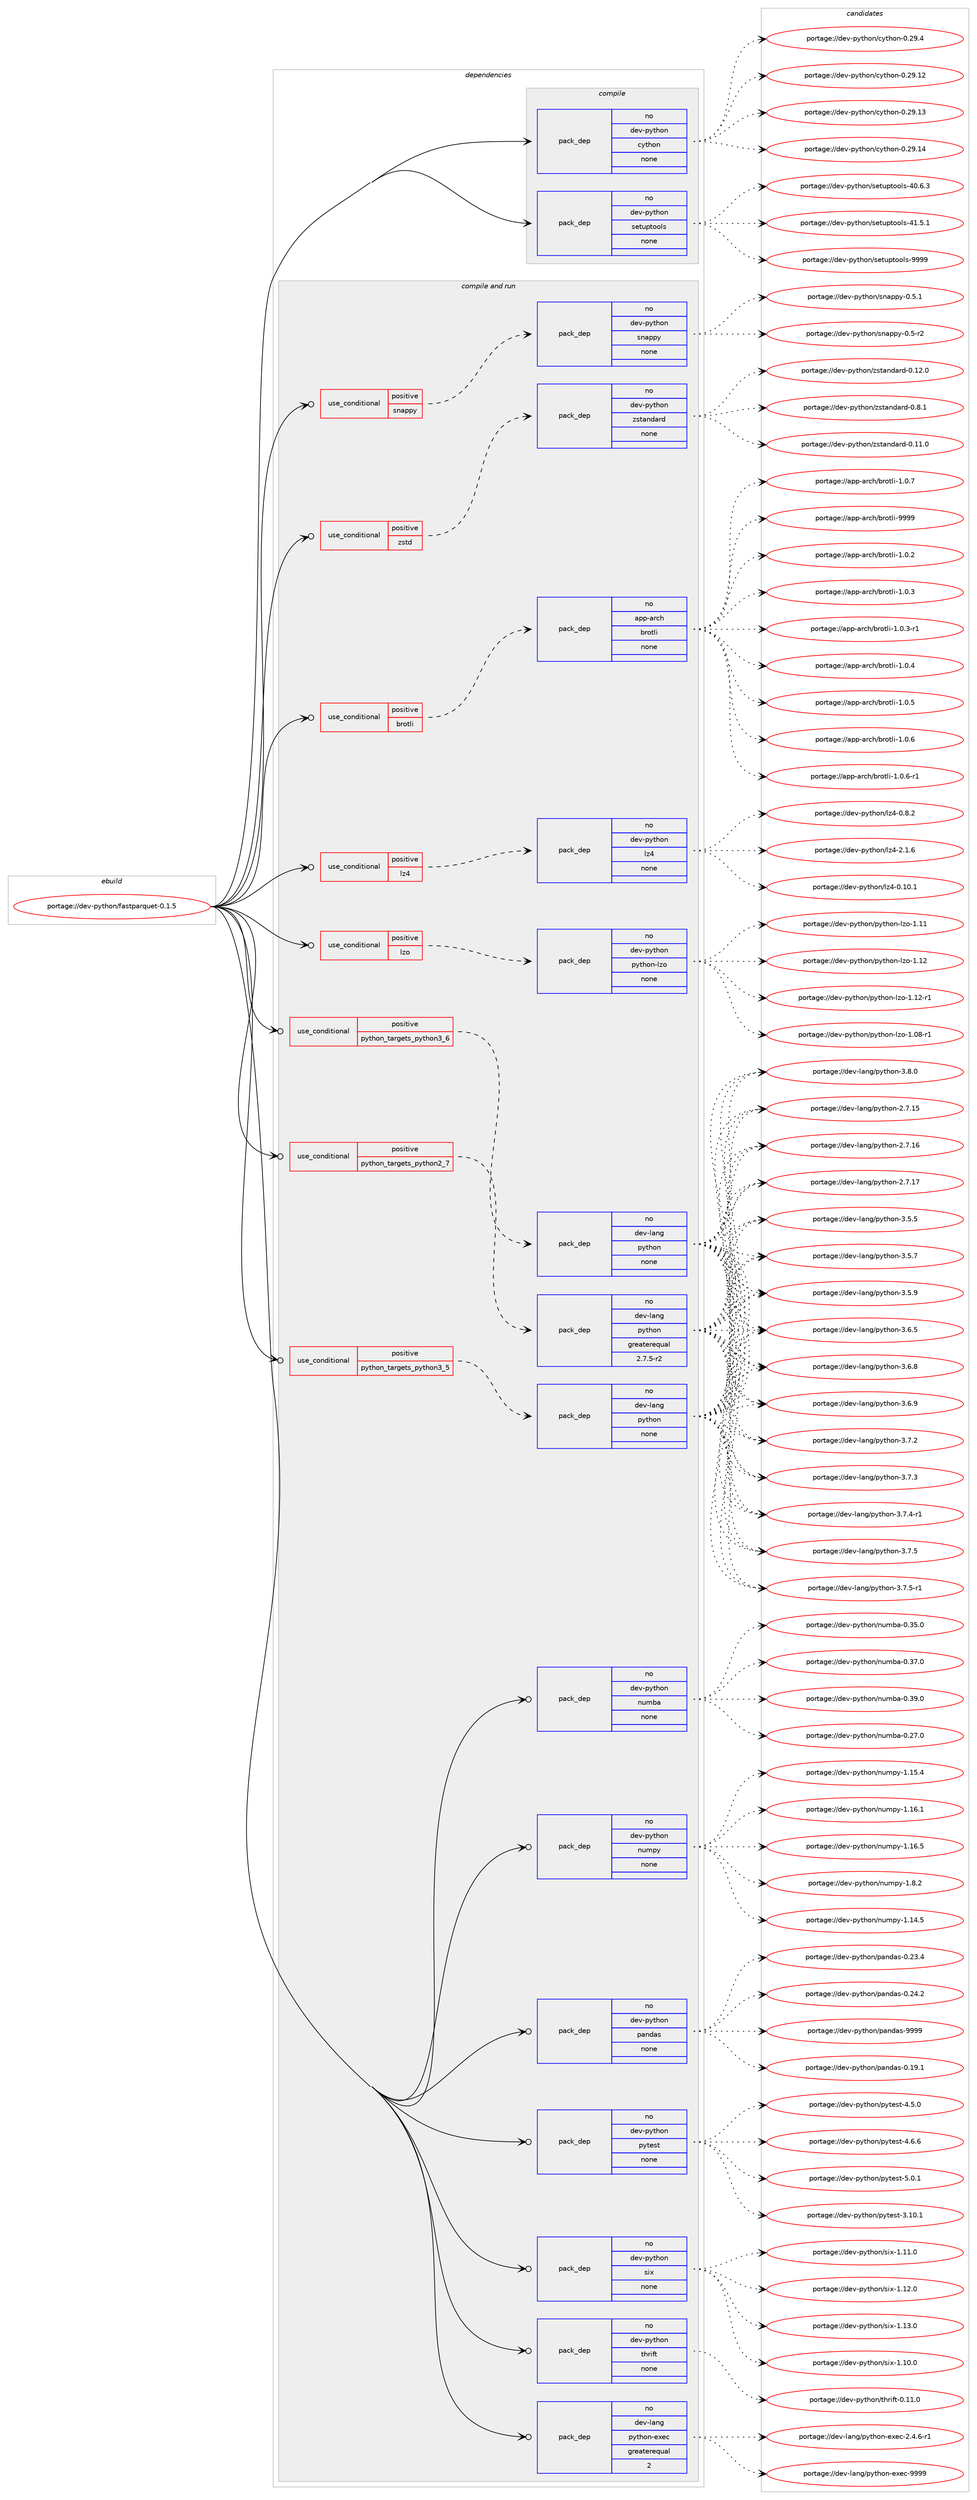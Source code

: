 digraph prolog {

# *************
# Graph options
# *************

newrank=true;
concentrate=true;
compound=true;
graph [rankdir=LR,fontname=Helvetica,fontsize=10,ranksep=1.5];#, ranksep=2.5, nodesep=0.2];
edge  [arrowhead=vee];
node  [fontname=Helvetica,fontsize=10];

# **********
# The ebuild
# **********

subgraph cluster_leftcol {
color=gray;
rank=same;
label=<<i>ebuild</i>>;
id [label="portage://dev-python/fastparquet-0.1.5", color=red, width=4, href="../dev-python/fastparquet-0.1.5.svg"];
}

# ****************
# The dependencies
# ****************

subgraph cluster_midcol {
color=gray;
label=<<i>dependencies</i>>;
subgraph cluster_compile {
fillcolor="#eeeeee";
style=filled;
label=<<i>compile</i>>;
subgraph pack106998 {
dependency138714 [label=<<TABLE BORDER="0" CELLBORDER="1" CELLSPACING="0" CELLPADDING="4" WIDTH="220"><TR><TD ROWSPAN="6" CELLPADDING="30">pack_dep</TD></TR><TR><TD WIDTH="110">no</TD></TR><TR><TD>dev-python</TD></TR><TR><TD>cython</TD></TR><TR><TD>none</TD></TR><TR><TD></TD></TR></TABLE>>, shape=none, color=blue];
}
id:e -> dependency138714:w [weight=20,style="solid",arrowhead="vee"];
subgraph pack106999 {
dependency138715 [label=<<TABLE BORDER="0" CELLBORDER="1" CELLSPACING="0" CELLPADDING="4" WIDTH="220"><TR><TD ROWSPAN="6" CELLPADDING="30">pack_dep</TD></TR><TR><TD WIDTH="110">no</TD></TR><TR><TD>dev-python</TD></TR><TR><TD>setuptools</TD></TR><TR><TD>none</TD></TR><TR><TD></TD></TR></TABLE>>, shape=none, color=blue];
}
id:e -> dependency138715:w [weight=20,style="solid",arrowhead="vee"];
}
subgraph cluster_compileandrun {
fillcolor="#eeeeee";
style=filled;
label=<<i>compile and run</i>>;
subgraph cond28400 {
dependency138716 [label=<<TABLE BORDER="0" CELLBORDER="1" CELLSPACING="0" CELLPADDING="4"><TR><TD ROWSPAN="3" CELLPADDING="10">use_conditional</TD></TR><TR><TD>positive</TD></TR><TR><TD>brotli</TD></TR></TABLE>>, shape=none, color=red];
subgraph pack107000 {
dependency138717 [label=<<TABLE BORDER="0" CELLBORDER="1" CELLSPACING="0" CELLPADDING="4" WIDTH="220"><TR><TD ROWSPAN="6" CELLPADDING="30">pack_dep</TD></TR><TR><TD WIDTH="110">no</TD></TR><TR><TD>app-arch</TD></TR><TR><TD>brotli</TD></TR><TR><TD>none</TD></TR><TR><TD></TD></TR></TABLE>>, shape=none, color=blue];
}
dependency138716:e -> dependency138717:w [weight=20,style="dashed",arrowhead="vee"];
}
id:e -> dependency138716:w [weight=20,style="solid",arrowhead="odotvee"];
subgraph cond28401 {
dependency138718 [label=<<TABLE BORDER="0" CELLBORDER="1" CELLSPACING="0" CELLPADDING="4"><TR><TD ROWSPAN="3" CELLPADDING="10">use_conditional</TD></TR><TR><TD>positive</TD></TR><TR><TD>lz4</TD></TR></TABLE>>, shape=none, color=red];
subgraph pack107001 {
dependency138719 [label=<<TABLE BORDER="0" CELLBORDER="1" CELLSPACING="0" CELLPADDING="4" WIDTH="220"><TR><TD ROWSPAN="6" CELLPADDING="30">pack_dep</TD></TR><TR><TD WIDTH="110">no</TD></TR><TR><TD>dev-python</TD></TR><TR><TD>lz4</TD></TR><TR><TD>none</TD></TR><TR><TD></TD></TR></TABLE>>, shape=none, color=blue];
}
dependency138718:e -> dependency138719:w [weight=20,style="dashed",arrowhead="vee"];
}
id:e -> dependency138718:w [weight=20,style="solid",arrowhead="odotvee"];
subgraph cond28402 {
dependency138720 [label=<<TABLE BORDER="0" CELLBORDER="1" CELLSPACING="0" CELLPADDING="4"><TR><TD ROWSPAN="3" CELLPADDING="10">use_conditional</TD></TR><TR><TD>positive</TD></TR><TR><TD>lzo</TD></TR></TABLE>>, shape=none, color=red];
subgraph pack107002 {
dependency138721 [label=<<TABLE BORDER="0" CELLBORDER="1" CELLSPACING="0" CELLPADDING="4" WIDTH="220"><TR><TD ROWSPAN="6" CELLPADDING="30">pack_dep</TD></TR><TR><TD WIDTH="110">no</TD></TR><TR><TD>dev-python</TD></TR><TR><TD>python-lzo</TD></TR><TR><TD>none</TD></TR><TR><TD></TD></TR></TABLE>>, shape=none, color=blue];
}
dependency138720:e -> dependency138721:w [weight=20,style="dashed",arrowhead="vee"];
}
id:e -> dependency138720:w [weight=20,style="solid",arrowhead="odotvee"];
subgraph cond28403 {
dependency138722 [label=<<TABLE BORDER="0" CELLBORDER="1" CELLSPACING="0" CELLPADDING="4"><TR><TD ROWSPAN="3" CELLPADDING="10">use_conditional</TD></TR><TR><TD>positive</TD></TR><TR><TD>python_targets_python2_7</TD></TR></TABLE>>, shape=none, color=red];
subgraph pack107003 {
dependency138723 [label=<<TABLE BORDER="0" CELLBORDER="1" CELLSPACING="0" CELLPADDING="4" WIDTH="220"><TR><TD ROWSPAN="6" CELLPADDING="30">pack_dep</TD></TR><TR><TD WIDTH="110">no</TD></TR><TR><TD>dev-lang</TD></TR><TR><TD>python</TD></TR><TR><TD>greaterequal</TD></TR><TR><TD>2.7.5-r2</TD></TR></TABLE>>, shape=none, color=blue];
}
dependency138722:e -> dependency138723:w [weight=20,style="dashed",arrowhead="vee"];
}
id:e -> dependency138722:w [weight=20,style="solid",arrowhead="odotvee"];
subgraph cond28404 {
dependency138724 [label=<<TABLE BORDER="0" CELLBORDER="1" CELLSPACING="0" CELLPADDING="4"><TR><TD ROWSPAN="3" CELLPADDING="10">use_conditional</TD></TR><TR><TD>positive</TD></TR><TR><TD>python_targets_python3_5</TD></TR></TABLE>>, shape=none, color=red];
subgraph pack107004 {
dependency138725 [label=<<TABLE BORDER="0" CELLBORDER="1" CELLSPACING="0" CELLPADDING="4" WIDTH="220"><TR><TD ROWSPAN="6" CELLPADDING="30">pack_dep</TD></TR><TR><TD WIDTH="110">no</TD></TR><TR><TD>dev-lang</TD></TR><TR><TD>python</TD></TR><TR><TD>none</TD></TR><TR><TD></TD></TR></TABLE>>, shape=none, color=blue];
}
dependency138724:e -> dependency138725:w [weight=20,style="dashed",arrowhead="vee"];
}
id:e -> dependency138724:w [weight=20,style="solid",arrowhead="odotvee"];
subgraph cond28405 {
dependency138726 [label=<<TABLE BORDER="0" CELLBORDER="1" CELLSPACING="0" CELLPADDING="4"><TR><TD ROWSPAN="3" CELLPADDING="10">use_conditional</TD></TR><TR><TD>positive</TD></TR><TR><TD>python_targets_python3_6</TD></TR></TABLE>>, shape=none, color=red];
subgraph pack107005 {
dependency138727 [label=<<TABLE BORDER="0" CELLBORDER="1" CELLSPACING="0" CELLPADDING="4" WIDTH="220"><TR><TD ROWSPAN="6" CELLPADDING="30">pack_dep</TD></TR><TR><TD WIDTH="110">no</TD></TR><TR><TD>dev-lang</TD></TR><TR><TD>python</TD></TR><TR><TD>none</TD></TR><TR><TD></TD></TR></TABLE>>, shape=none, color=blue];
}
dependency138726:e -> dependency138727:w [weight=20,style="dashed",arrowhead="vee"];
}
id:e -> dependency138726:w [weight=20,style="solid",arrowhead="odotvee"];
subgraph cond28406 {
dependency138728 [label=<<TABLE BORDER="0" CELLBORDER="1" CELLSPACING="0" CELLPADDING="4"><TR><TD ROWSPAN="3" CELLPADDING="10">use_conditional</TD></TR><TR><TD>positive</TD></TR><TR><TD>snappy</TD></TR></TABLE>>, shape=none, color=red];
subgraph pack107006 {
dependency138729 [label=<<TABLE BORDER="0" CELLBORDER="1" CELLSPACING="0" CELLPADDING="4" WIDTH="220"><TR><TD ROWSPAN="6" CELLPADDING="30">pack_dep</TD></TR><TR><TD WIDTH="110">no</TD></TR><TR><TD>dev-python</TD></TR><TR><TD>snappy</TD></TR><TR><TD>none</TD></TR><TR><TD></TD></TR></TABLE>>, shape=none, color=blue];
}
dependency138728:e -> dependency138729:w [weight=20,style="dashed",arrowhead="vee"];
}
id:e -> dependency138728:w [weight=20,style="solid",arrowhead="odotvee"];
subgraph cond28407 {
dependency138730 [label=<<TABLE BORDER="0" CELLBORDER="1" CELLSPACING="0" CELLPADDING="4"><TR><TD ROWSPAN="3" CELLPADDING="10">use_conditional</TD></TR><TR><TD>positive</TD></TR><TR><TD>zstd</TD></TR></TABLE>>, shape=none, color=red];
subgraph pack107007 {
dependency138731 [label=<<TABLE BORDER="0" CELLBORDER="1" CELLSPACING="0" CELLPADDING="4" WIDTH="220"><TR><TD ROWSPAN="6" CELLPADDING="30">pack_dep</TD></TR><TR><TD WIDTH="110">no</TD></TR><TR><TD>dev-python</TD></TR><TR><TD>zstandard</TD></TR><TR><TD>none</TD></TR><TR><TD></TD></TR></TABLE>>, shape=none, color=blue];
}
dependency138730:e -> dependency138731:w [weight=20,style="dashed",arrowhead="vee"];
}
id:e -> dependency138730:w [weight=20,style="solid",arrowhead="odotvee"];
subgraph pack107008 {
dependency138732 [label=<<TABLE BORDER="0" CELLBORDER="1" CELLSPACING="0" CELLPADDING="4" WIDTH="220"><TR><TD ROWSPAN="6" CELLPADDING="30">pack_dep</TD></TR><TR><TD WIDTH="110">no</TD></TR><TR><TD>dev-lang</TD></TR><TR><TD>python-exec</TD></TR><TR><TD>greaterequal</TD></TR><TR><TD>2</TD></TR></TABLE>>, shape=none, color=blue];
}
id:e -> dependency138732:w [weight=20,style="solid",arrowhead="odotvee"];
subgraph pack107009 {
dependency138733 [label=<<TABLE BORDER="0" CELLBORDER="1" CELLSPACING="0" CELLPADDING="4" WIDTH="220"><TR><TD ROWSPAN="6" CELLPADDING="30">pack_dep</TD></TR><TR><TD WIDTH="110">no</TD></TR><TR><TD>dev-python</TD></TR><TR><TD>numba</TD></TR><TR><TD>none</TD></TR><TR><TD></TD></TR></TABLE>>, shape=none, color=blue];
}
id:e -> dependency138733:w [weight=20,style="solid",arrowhead="odotvee"];
subgraph pack107010 {
dependency138734 [label=<<TABLE BORDER="0" CELLBORDER="1" CELLSPACING="0" CELLPADDING="4" WIDTH="220"><TR><TD ROWSPAN="6" CELLPADDING="30">pack_dep</TD></TR><TR><TD WIDTH="110">no</TD></TR><TR><TD>dev-python</TD></TR><TR><TD>numpy</TD></TR><TR><TD>none</TD></TR><TR><TD></TD></TR></TABLE>>, shape=none, color=blue];
}
id:e -> dependency138734:w [weight=20,style="solid",arrowhead="odotvee"];
subgraph pack107011 {
dependency138735 [label=<<TABLE BORDER="0" CELLBORDER="1" CELLSPACING="0" CELLPADDING="4" WIDTH="220"><TR><TD ROWSPAN="6" CELLPADDING="30">pack_dep</TD></TR><TR><TD WIDTH="110">no</TD></TR><TR><TD>dev-python</TD></TR><TR><TD>pandas</TD></TR><TR><TD>none</TD></TR><TR><TD></TD></TR></TABLE>>, shape=none, color=blue];
}
id:e -> dependency138735:w [weight=20,style="solid",arrowhead="odotvee"];
subgraph pack107012 {
dependency138736 [label=<<TABLE BORDER="0" CELLBORDER="1" CELLSPACING="0" CELLPADDING="4" WIDTH="220"><TR><TD ROWSPAN="6" CELLPADDING="30">pack_dep</TD></TR><TR><TD WIDTH="110">no</TD></TR><TR><TD>dev-python</TD></TR><TR><TD>pytest</TD></TR><TR><TD>none</TD></TR><TR><TD></TD></TR></TABLE>>, shape=none, color=blue];
}
id:e -> dependency138736:w [weight=20,style="solid",arrowhead="odotvee"];
subgraph pack107013 {
dependency138737 [label=<<TABLE BORDER="0" CELLBORDER="1" CELLSPACING="0" CELLPADDING="4" WIDTH="220"><TR><TD ROWSPAN="6" CELLPADDING="30">pack_dep</TD></TR><TR><TD WIDTH="110">no</TD></TR><TR><TD>dev-python</TD></TR><TR><TD>six</TD></TR><TR><TD>none</TD></TR><TR><TD></TD></TR></TABLE>>, shape=none, color=blue];
}
id:e -> dependency138737:w [weight=20,style="solid",arrowhead="odotvee"];
subgraph pack107014 {
dependency138738 [label=<<TABLE BORDER="0" CELLBORDER="1" CELLSPACING="0" CELLPADDING="4" WIDTH="220"><TR><TD ROWSPAN="6" CELLPADDING="30">pack_dep</TD></TR><TR><TD WIDTH="110">no</TD></TR><TR><TD>dev-python</TD></TR><TR><TD>thrift</TD></TR><TR><TD>none</TD></TR><TR><TD></TD></TR></TABLE>>, shape=none, color=blue];
}
id:e -> dependency138738:w [weight=20,style="solid",arrowhead="odotvee"];
}
subgraph cluster_run {
fillcolor="#eeeeee";
style=filled;
label=<<i>run</i>>;
}
}

# **************
# The candidates
# **************

subgraph cluster_choices {
rank=same;
color=gray;
label=<<i>candidates</i>>;

subgraph choice106998 {
color=black;
nodesep=1;
choiceportage1001011184511212111610411111047991211161041111104548465057464950 [label="portage://dev-python/cython-0.29.12", color=red, width=4,href="../dev-python/cython-0.29.12.svg"];
choiceportage1001011184511212111610411111047991211161041111104548465057464951 [label="portage://dev-python/cython-0.29.13", color=red, width=4,href="../dev-python/cython-0.29.13.svg"];
choiceportage1001011184511212111610411111047991211161041111104548465057464952 [label="portage://dev-python/cython-0.29.14", color=red, width=4,href="../dev-python/cython-0.29.14.svg"];
choiceportage10010111845112121116104111110479912111610411111045484650574652 [label="portage://dev-python/cython-0.29.4", color=red, width=4,href="../dev-python/cython-0.29.4.svg"];
dependency138714:e -> choiceportage1001011184511212111610411111047991211161041111104548465057464950:w [style=dotted,weight="100"];
dependency138714:e -> choiceportage1001011184511212111610411111047991211161041111104548465057464951:w [style=dotted,weight="100"];
dependency138714:e -> choiceportage1001011184511212111610411111047991211161041111104548465057464952:w [style=dotted,weight="100"];
dependency138714:e -> choiceportage10010111845112121116104111110479912111610411111045484650574652:w [style=dotted,weight="100"];
}
subgraph choice106999 {
color=black;
nodesep=1;
choiceportage100101118451121211161041111104711510111611711211611111110811545524846544651 [label="portage://dev-python/setuptools-40.6.3", color=red, width=4,href="../dev-python/setuptools-40.6.3.svg"];
choiceportage100101118451121211161041111104711510111611711211611111110811545524946534649 [label="portage://dev-python/setuptools-41.5.1", color=red, width=4,href="../dev-python/setuptools-41.5.1.svg"];
choiceportage10010111845112121116104111110471151011161171121161111111081154557575757 [label="portage://dev-python/setuptools-9999", color=red, width=4,href="../dev-python/setuptools-9999.svg"];
dependency138715:e -> choiceportage100101118451121211161041111104711510111611711211611111110811545524846544651:w [style=dotted,weight="100"];
dependency138715:e -> choiceportage100101118451121211161041111104711510111611711211611111110811545524946534649:w [style=dotted,weight="100"];
dependency138715:e -> choiceportage10010111845112121116104111110471151011161171121161111111081154557575757:w [style=dotted,weight="100"];
}
subgraph choice107000 {
color=black;
nodesep=1;
choiceportage971121124597114991044798114111116108105454946484650 [label="portage://app-arch/brotli-1.0.2", color=red, width=4,href="../app-arch/brotli-1.0.2.svg"];
choiceportage971121124597114991044798114111116108105454946484651 [label="portage://app-arch/brotli-1.0.3", color=red, width=4,href="../app-arch/brotli-1.0.3.svg"];
choiceportage9711211245971149910447981141111161081054549464846514511449 [label="portage://app-arch/brotli-1.0.3-r1", color=red, width=4,href="../app-arch/brotli-1.0.3-r1.svg"];
choiceportage971121124597114991044798114111116108105454946484652 [label="portage://app-arch/brotli-1.0.4", color=red, width=4,href="../app-arch/brotli-1.0.4.svg"];
choiceportage971121124597114991044798114111116108105454946484653 [label="portage://app-arch/brotli-1.0.5", color=red, width=4,href="../app-arch/brotli-1.0.5.svg"];
choiceportage971121124597114991044798114111116108105454946484654 [label="portage://app-arch/brotli-1.0.6", color=red, width=4,href="../app-arch/brotli-1.0.6.svg"];
choiceportage9711211245971149910447981141111161081054549464846544511449 [label="portage://app-arch/brotli-1.0.6-r1", color=red, width=4,href="../app-arch/brotli-1.0.6-r1.svg"];
choiceportage971121124597114991044798114111116108105454946484655 [label="portage://app-arch/brotli-1.0.7", color=red, width=4,href="../app-arch/brotli-1.0.7.svg"];
choiceportage9711211245971149910447981141111161081054557575757 [label="portage://app-arch/brotli-9999", color=red, width=4,href="../app-arch/brotli-9999.svg"];
dependency138717:e -> choiceportage971121124597114991044798114111116108105454946484650:w [style=dotted,weight="100"];
dependency138717:e -> choiceportage971121124597114991044798114111116108105454946484651:w [style=dotted,weight="100"];
dependency138717:e -> choiceportage9711211245971149910447981141111161081054549464846514511449:w [style=dotted,weight="100"];
dependency138717:e -> choiceportage971121124597114991044798114111116108105454946484652:w [style=dotted,weight="100"];
dependency138717:e -> choiceportage971121124597114991044798114111116108105454946484653:w [style=dotted,weight="100"];
dependency138717:e -> choiceportage971121124597114991044798114111116108105454946484654:w [style=dotted,weight="100"];
dependency138717:e -> choiceportage9711211245971149910447981141111161081054549464846544511449:w [style=dotted,weight="100"];
dependency138717:e -> choiceportage971121124597114991044798114111116108105454946484655:w [style=dotted,weight="100"];
dependency138717:e -> choiceportage9711211245971149910447981141111161081054557575757:w [style=dotted,weight="100"];
}
subgraph choice107001 {
color=black;
nodesep=1;
choiceportage10010111845112121116104111110471081225245484649484649 [label="portage://dev-python/lz4-0.10.1", color=red, width=4,href="../dev-python/lz4-0.10.1.svg"];
choiceportage100101118451121211161041111104710812252454846564650 [label="portage://dev-python/lz4-0.8.2", color=red, width=4,href="../dev-python/lz4-0.8.2.svg"];
choiceportage100101118451121211161041111104710812252455046494654 [label="portage://dev-python/lz4-2.1.6", color=red, width=4,href="../dev-python/lz4-2.1.6.svg"];
dependency138719:e -> choiceportage10010111845112121116104111110471081225245484649484649:w [style=dotted,weight="100"];
dependency138719:e -> choiceportage100101118451121211161041111104710812252454846564650:w [style=dotted,weight="100"];
dependency138719:e -> choiceportage100101118451121211161041111104710812252455046494654:w [style=dotted,weight="100"];
}
subgraph choice107002 {
color=black;
nodesep=1;
choiceportage10010111845112121116104111110471121211161041111104510812211145494648564511449 [label="portage://dev-python/python-lzo-1.08-r1", color=red, width=4,href="../dev-python/python-lzo-1.08-r1.svg"];
choiceportage1001011184511212111610411111047112121116104111110451081221114549464949 [label="portage://dev-python/python-lzo-1.11", color=red, width=4,href="../dev-python/python-lzo-1.11.svg"];
choiceportage1001011184511212111610411111047112121116104111110451081221114549464950 [label="portage://dev-python/python-lzo-1.12", color=red, width=4,href="../dev-python/python-lzo-1.12.svg"];
choiceportage10010111845112121116104111110471121211161041111104510812211145494649504511449 [label="portage://dev-python/python-lzo-1.12-r1", color=red, width=4,href="../dev-python/python-lzo-1.12-r1.svg"];
dependency138721:e -> choiceportage10010111845112121116104111110471121211161041111104510812211145494648564511449:w [style=dotted,weight="100"];
dependency138721:e -> choiceportage1001011184511212111610411111047112121116104111110451081221114549464949:w [style=dotted,weight="100"];
dependency138721:e -> choiceportage1001011184511212111610411111047112121116104111110451081221114549464950:w [style=dotted,weight="100"];
dependency138721:e -> choiceportage10010111845112121116104111110471121211161041111104510812211145494649504511449:w [style=dotted,weight="100"];
}
subgraph choice107003 {
color=black;
nodesep=1;
choiceportage10010111845108971101034711212111610411111045504655464953 [label="portage://dev-lang/python-2.7.15", color=red, width=4,href="../dev-lang/python-2.7.15.svg"];
choiceportage10010111845108971101034711212111610411111045504655464954 [label="portage://dev-lang/python-2.7.16", color=red, width=4,href="../dev-lang/python-2.7.16.svg"];
choiceportage10010111845108971101034711212111610411111045504655464955 [label="portage://dev-lang/python-2.7.17", color=red, width=4,href="../dev-lang/python-2.7.17.svg"];
choiceportage100101118451089711010347112121116104111110455146534653 [label="portage://dev-lang/python-3.5.5", color=red, width=4,href="../dev-lang/python-3.5.5.svg"];
choiceportage100101118451089711010347112121116104111110455146534655 [label="portage://dev-lang/python-3.5.7", color=red, width=4,href="../dev-lang/python-3.5.7.svg"];
choiceportage100101118451089711010347112121116104111110455146534657 [label="portage://dev-lang/python-3.5.9", color=red, width=4,href="../dev-lang/python-3.5.9.svg"];
choiceportage100101118451089711010347112121116104111110455146544653 [label="portage://dev-lang/python-3.6.5", color=red, width=4,href="../dev-lang/python-3.6.5.svg"];
choiceportage100101118451089711010347112121116104111110455146544656 [label="portage://dev-lang/python-3.6.8", color=red, width=4,href="../dev-lang/python-3.6.8.svg"];
choiceportage100101118451089711010347112121116104111110455146544657 [label="portage://dev-lang/python-3.6.9", color=red, width=4,href="../dev-lang/python-3.6.9.svg"];
choiceportage100101118451089711010347112121116104111110455146554650 [label="portage://dev-lang/python-3.7.2", color=red, width=4,href="../dev-lang/python-3.7.2.svg"];
choiceportage100101118451089711010347112121116104111110455146554651 [label="portage://dev-lang/python-3.7.3", color=red, width=4,href="../dev-lang/python-3.7.3.svg"];
choiceportage1001011184510897110103471121211161041111104551465546524511449 [label="portage://dev-lang/python-3.7.4-r1", color=red, width=4,href="../dev-lang/python-3.7.4-r1.svg"];
choiceportage100101118451089711010347112121116104111110455146554653 [label="portage://dev-lang/python-3.7.5", color=red, width=4,href="../dev-lang/python-3.7.5.svg"];
choiceportage1001011184510897110103471121211161041111104551465546534511449 [label="portage://dev-lang/python-3.7.5-r1", color=red, width=4,href="../dev-lang/python-3.7.5-r1.svg"];
choiceportage100101118451089711010347112121116104111110455146564648 [label="portage://dev-lang/python-3.8.0", color=red, width=4,href="../dev-lang/python-3.8.0.svg"];
dependency138723:e -> choiceportage10010111845108971101034711212111610411111045504655464953:w [style=dotted,weight="100"];
dependency138723:e -> choiceportage10010111845108971101034711212111610411111045504655464954:w [style=dotted,weight="100"];
dependency138723:e -> choiceportage10010111845108971101034711212111610411111045504655464955:w [style=dotted,weight="100"];
dependency138723:e -> choiceportage100101118451089711010347112121116104111110455146534653:w [style=dotted,weight="100"];
dependency138723:e -> choiceportage100101118451089711010347112121116104111110455146534655:w [style=dotted,weight="100"];
dependency138723:e -> choiceportage100101118451089711010347112121116104111110455146534657:w [style=dotted,weight="100"];
dependency138723:e -> choiceportage100101118451089711010347112121116104111110455146544653:w [style=dotted,weight="100"];
dependency138723:e -> choiceportage100101118451089711010347112121116104111110455146544656:w [style=dotted,weight="100"];
dependency138723:e -> choiceportage100101118451089711010347112121116104111110455146544657:w [style=dotted,weight="100"];
dependency138723:e -> choiceportage100101118451089711010347112121116104111110455146554650:w [style=dotted,weight="100"];
dependency138723:e -> choiceportage100101118451089711010347112121116104111110455146554651:w [style=dotted,weight="100"];
dependency138723:e -> choiceportage1001011184510897110103471121211161041111104551465546524511449:w [style=dotted,weight="100"];
dependency138723:e -> choiceportage100101118451089711010347112121116104111110455146554653:w [style=dotted,weight="100"];
dependency138723:e -> choiceportage1001011184510897110103471121211161041111104551465546534511449:w [style=dotted,weight="100"];
dependency138723:e -> choiceportage100101118451089711010347112121116104111110455146564648:w [style=dotted,weight="100"];
}
subgraph choice107004 {
color=black;
nodesep=1;
choiceportage10010111845108971101034711212111610411111045504655464953 [label="portage://dev-lang/python-2.7.15", color=red, width=4,href="../dev-lang/python-2.7.15.svg"];
choiceportage10010111845108971101034711212111610411111045504655464954 [label="portage://dev-lang/python-2.7.16", color=red, width=4,href="../dev-lang/python-2.7.16.svg"];
choiceportage10010111845108971101034711212111610411111045504655464955 [label="portage://dev-lang/python-2.7.17", color=red, width=4,href="../dev-lang/python-2.7.17.svg"];
choiceportage100101118451089711010347112121116104111110455146534653 [label="portage://dev-lang/python-3.5.5", color=red, width=4,href="../dev-lang/python-3.5.5.svg"];
choiceportage100101118451089711010347112121116104111110455146534655 [label="portage://dev-lang/python-3.5.7", color=red, width=4,href="../dev-lang/python-3.5.7.svg"];
choiceportage100101118451089711010347112121116104111110455146534657 [label="portage://dev-lang/python-3.5.9", color=red, width=4,href="../dev-lang/python-3.5.9.svg"];
choiceportage100101118451089711010347112121116104111110455146544653 [label="portage://dev-lang/python-3.6.5", color=red, width=4,href="../dev-lang/python-3.6.5.svg"];
choiceportage100101118451089711010347112121116104111110455146544656 [label="portage://dev-lang/python-3.6.8", color=red, width=4,href="../dev-lang/python-3.6.8.svg"];
choiceportage100101118451089711010347112121116104111110455146544657 [label="portage://dev-lang/python-3.6.9", color=red, width=4,href="../dev-lang/python-3.6.9.svg"];
choiceportage100101118451089711010347112121116104111110455146554650 [label="portage://dev-lang/python-3.7.2", color=red, width=4,href="../dev-lang/python-3.7.2.svg"];
choiceportage100101118451089711010347112121116104111110455146554651 [label="portage://dev-lang/python-3.7.3", color=red, width=4,href="../dev-lang/python-3.7.3.svg"];
choiceportage1001011184510897110103471121211161041111104551465546524511449 [label="portage://dev-lang/python-3.7.4-r1", color=red, width=4,href="../dev-lang/python-3.7.4-r1.svg"];
choiceportage100101118451089711010347112121116104111110455146554653 [label="portage://dev-lang/python-3.7.5", color=red, width=4,href="../dev-lang/python-3.7.5.svg"];
choiceportage1001011184510897110103471121211161041111104551465546534511449 [label="portage://dev-lang/python-3.7.5-r1", color=red, width=4,href="../dev-lang/python-3.7.5-r1.svg"];
choiceportage100101118451089711010347112121116104111110455146564648 [label="portage://dev-lang/python-3.8.0", color=red, width=4,href="../dev-lang/python-3.8.0.svg"];
dependency138725:e -> choiceportage10010111845108971101034711212111610411111045504655464953:w [style=dotted,weight="100"];
dependency138725:e -> choiceportage10010111845108971101034711212111610411111045504655464954:w [style=dotted,weight="100"];
dependency138725:e -> choiceportage10010111845108971101034711212111610411111045504655464955:w [style=dotted,weight="100"];
dependency138725:e -> choiceportage100101118451089711010347112121116104111110455146534653:w [style=dotted,weight="100"];
dependency138725:e -> choiceportage100101118451089711010347112121116104111110455146534655:w [style=dotted,weight="100"];
dependency138725:e -> choiceportage100101118451089711010347112121116104111110455146534657:w [style=dotted,weight="100"];
dependency138725:e -> choiceportage100101118451089711010347112121116104111110455146544653:w [style=dotted,weight="100"];
dependency138725:e -> choiceportage100101118451089711010347112121116104111110455146544656:w [style=dotted,weight="100"];
dependency138725:e -> choiceportage100101118451089711010347112121116104111110455146544657:w [style=dotted,weight="100"];
dependency138725:e -> choiceportage100101118451089711010347112121116104111110455146554650:w [style=dotted,weight="100"];
dependency138725:e -> choiceportage100101118451089711010347112121116104111110455146554651:w [style=dotted,weight="100"];
dependency138725:e -> choiceportage1001011184510897110103471121211161041111104551465546524511449:w [style=dotted,weight="100"];
dependency138725:e -> choiceportage100101118451089711010347112121116104111110455146554653:w [style=dotted,weight="100"];
dependency138725:e -> choiceportage1001011184510897110103471121211161041111104551465546534511449:w [style=dotted,weight="100"];
dependency138725:e -> choiceportage100101118451089711010347112121116104111110455146564648:w [style=dotted,weight="100"];
}
subgraph choice107005 {
color=black;
nodesep=1;
choiceportage10010111845108971101034711212111610411111045504655464953 [label="portage://dev-lang/python-2.7.15", color=red, width=4,href="../dev-lang/python-2.7.15.svg"];
choiceportage10010111845108971101034711212111610411111045504655464954 [label="portage://dev-lang/python-2.7.16", color=red, width=4,href="../dev-lang/python-2.7.16.svg"];
choiceportage10010111845108971101034711212111610411111045504655464955 [label="portage://dev-lang/python-2.7.17", color=red, width=4,href="../dev-lang/python-2.7.17.svg"];
choiceportage100101118451089711010347112121116104111110455146534653 [label="portage://dev-lang/python-3.5.5", color=red, width=4,href="../dev-lang/python-3.5.5.svg"];
choiceportage100101118451089711010347112121116104111110455146534655 [label="portage://dev-lang/python-3.5.7", color=red, width=4,href="../dev-lang/python-3.5.7.svg"];
choiceportage100101118451089711010347112121116104111110455146534657 [label="portage://dev-lang/python-3.5.9", color=red, width=4,href="../dev-lang/python-3.5.9.svg"];
choiceportage100101118451089711010347112121116104111110455146544653 [label="portage://dev-lang/python-3.6.5", color=red, width=4,href="../dev-lang/python-3.6.5.svg"];
choiceportage100101118451089711010347112121116104111110455146544656 [label="portage://dev-lang/python-3.6.8", color=red, width=4,href="../dev-lang/python-3.6.8.svg"];
choiceportage100101118451089711010347112121116104111110455146544657 [label="portage://dev-lang/python-3.6.9", color=red, width=4,href="../dev-lang/python-3.6.9.svg"];
choiceportage100101118451089711010347112121116104111110455146554650 [label="portage://dev-lang/python-3.7.2", color=red, width=4,href="../dev-lang/python-3.7.2.svg"];
choiceportage100101118451089711010347112121116104111110455146554651 [label="portage://dev-lang/python-3.7.3", color=red, width=4,href="../dev-lang/python-3.7.3.svg"];
choiceportage1001011184510897110103471121211161041111104551465546524511449 [label="portage://dev-lang/python-3.7.4-r1", color=red, width=4,href="../dev-lang/python-3.7.4-r1.svg"];
choiceportage100101118451089711010347112121116104111110455146554653 [label="portage://dev-lang/python-3.7.5", color=red, width=4,href="../dev-lang/python-3.7.5.svg"];
choiceportage1001011184510897110103471121211161041111104551465546534511449 [label="portage://dev-lang/python-3.7.5-r1", color=red, width=4,href="../dev-lang/python-3.7.5-r1.svg"];
choiceportage100101118451089711010347112121116104111110455146564648 [label="portage://dev-lang/python-3.8.0", color=red, width=4,href="../dev-lang/python-3.8.0.svg"];
dependency138727:e -> choiceportage10010111845108971101034711212111610411111045504655464953:w [style=dotted,weight="100"];
dependency138727:e -> choiceportage10010111845108971101034711212111610411111045504655464954:w [style=dotted,weight="100"];
dependency138727:e -> choiceportage10010111845108971101034711212111610411111045504655464955:w [style=dotted,weight="100"];
dependency138727:e -> choiceportage100101118451089711010347112121116104111110455146534653:w [style=dotted,weight="100"];
dependency138727:e -> choiceportage100101118451089711010347112121116104111110455146534655:w [style=dotted,weight="100"];
dependency138727:e -> choiceportage100101118451089711010347112121116104111110455146534657:w [style=dotted,weight="100"];
dependency138727:e -> choiceportage100101118451089711010347112121116104111110455146544653:w [style=dotted,weight="100"];
dependency138727:e -> choiceportage100101118451089711010347112121116104111110455146544656:w [style=dotted,weight="100"];
dependency138727:e -> choiceportage100101118451089711010347112121116104111110455146544657:w [style=dotted,weight="100"];
dependency138727:e -> choiceportage100101118451089711010347112121116104111110455146554650:w [style=dotted,weight="100"];
dependency138727:e -> choiceportage100101118451089711010347112121116104111110455146554651:w [style=dotted,weight="100"];
dependency138727:e -> choiceportage1001011184510897110103471121211161041111104551465546524511449:w [style=dotted,weight="100"];
dependency138727:e -> choiceportage100101118451089711010347112121116104111110455146554653:w [style=dotted,weight="100"];
dependency138727:e -> choiceportage1001011184510897110103471121211161041111104551465546534511449:w [style=dotted,weight="100"];
dependency138727:e -> choiceportage100101118451089711010347112121116104111110455146564648:w [style=dotted,weight="100"];
}
subgraph choice107006 {
color=black;
nodesep=1;
choiceportage100101118451121211161041111104711511097112112121454846534511450 [label="portage://dev-python/snappy-0.5-r2", color=red, width=4,href="../dev-python/snappy-0.5-r2.svg"];
choiceportage100101118451121211161041111104711511097112112121454846534649 [label="portage://dev-python/snappy-0.5.1", color=red, width=4,href="../dev-python/snappy-0.5.1.svg"];
dependency138729:e -> choiceportage100101118451121211161041111104711511097112112121454846534511450:w [style=dotted,weight="100"];
dependency138729:e -> choiceportage100101118451121211161041111104711511097112112121454846534649:w [style=dotted,weight="100"];
}
subgraph choice107007 {
color=black;
nodesep=1;
choiceportage1001011184511212111610411111047122115116971101009711410045484649494648 [label="portage://dev-python/zstandard-0.11.0", color=red, width=4,href="../dev-python/zstandard-0.11.0.svg"];
choiceportage1001011184511212111610411111047122115116971101009711410045484649504648 [label="portage://dev-python/zstandard-0.12.0", color=red, width=4,href="../dev-python/zstandard-0.12.0.svg"];
choiceportage10010111845112121116104111110471221151169711010097114100454846564649 [label="portage://dev-python/zstandard-0.8.1", color=red, width=4,href="../dev-python/zstandard-0.8.1.svg"];
dependency138731:e -> choiceportage1001011184511212111610411111047122115116971101009711410045484649494648:w [style=dotted,weight="100"];
dependency138731:e -> choiceportage1001011184511212111610411111047122115116971101009711410045484649504648:w [style=dotted,weight="100"];
dependency138731:e -> choiceportage10010111845112121116104111110471221151169711010097114100454846564649:w [style=dotted,weight="100"];
}
subgraph choice107008 {
color=black;
nodesep=1;
choiceportage10010111845108971101034711212111610411111045101120101994550465246544511449 [label="portage://dev-lang/python-exec-2.4.6-r1", color=red, width=4,href="../dev-lang/python-exec-2.4.6-r1.svg"];
choiceportage10010111845108971101034711212111610411111045101120101994557575757 [label="portage://dev-lang/python-exec-9999", color=red, width=4,href="../dev-lang/python-exec-9999.svg"];
dependency138732:e -> choiceportage10010111845108971101034711212111610411111045101120101994550465246544511449:w [style=dotted,weight="100"];
dependency138732:e -> choiceportage10010111845108971101034711212111610411111045101120101994557575757:w [style=dotted,weight="100"];
}
subgraph choice107009 {
color=black;
nodesep=1;
choiceportage1001011184511212111610411111047110117109989745484650554648 [label="portage://dev-python/numba-0.27.0", color=red, width=4,href="../dev-python/numba-0.27.0.svg"];
choiceportage1001011184511212111610411111047110117109989745484651534648 [label="portage://dev-python/numba-0.35.0", color=red, width=4,href="../dev-python/numba-0.35.0.svg"];
choiceportage1001011184511212111610411111047110117109989745484651554648 [label="portage://dev-python/numba-0.37.0", color=red, width=4,href="../dev-python/numba-0.37.0.svg"];
choiceportage1001011184511212111610411111047110117109989745484651574648 [label="portage://dev-python/numba-0.39.0", color=red, width=4,href="../dev-python/numba-0.39.0.svg"];
dependency138733:e -> choiceportage1001011184511212111610411111047110117109989745484650554648:w [style=dotted,weight="100"];
dependency138733:e -> choiceportage1001011184511212111610411111047110117109989745484651534648:w [style=dotted,weight="100"];
dependency138733:e -> choiceportage1001011184511212111610411111047110117109989745484651554648:w [style=dotted,weight="100"];
dependency138733:e -> choiceportage1001011184511212111610411111047110117109989745484651574648:w [style=dotted,weight="100"];
}
subgraph choice107010 {
color=black;
nodesep=1;
choiceportage100101118451121211161041111104711011710911212145494649524653 [label="portage://dev-python/numpy-1.14.5", color=red, width=4,href="../dev-python/numpy-1.14.5.svg"];
choiceportage100101118451121211161041111104711011710911212145494649534652 [label="portage://dev-python/numpy-1.15.4", color=red, width=4,href="../dev-python/numpy-1.15.4.svg"];
choiceportage100101118451121211161041111104711011710911212145494649544649 [label="portage://dev-python/numpy-1.16.1", color=red, width=4,href="../dev-python/numpy-1.16.1.svg"];
choiceportage100101118451121211161041111104711011710911212145494649544653 [label="portage://dev-python/numpy-1.16.5", color=red, width=4,href="../dev-python/numpy-1.16.5.svg"];
choiceportage1001011184511212111610411111047110117109112121454946564650 [label="portage://dev-python/numpy-1.8.2", color=red, width=4,href="../dev-python/numpy-1.8.2.svg"];
dependency138734:e -> choiceportage100101118451121211161041111104711011710911212145494649524653:w [style=dotted,weight="100"];
dependency138734:e -> choiceportage100101118451121211161041111104711011710911212145494649534652:w [style=dotted,weight="100"];
dependency138734:e -> choiceportage100101118451121211161041111104711011710911212145494649544649:w [style=dotted,weight="100"];
dependency138734:e -> choiceportage100101118451121211161041111104711011710911212145494649544653:w [style=dotted,weight="100"];
dependency138734:e -> choiceportage1001011184511212111610411111047110117109112121454946564650:w [style=dotted,weight="100"];
}
subgraph choice107011 {
color=black;
nodesep=1;
choiceportage1001011184511212111610411111047112971101009711545484649574649 [label="portage://dev-python/pandas-0.19.1", color=red, width=4,href="../dev-python/pandas-0.19.1.svg"];
choiceportage1001011184511212111610411111047112971101009711545484650514652 [label="portage://dev-python/pandas-0.23.4", color=red, width=4,href="../dev-python/pandas-0.23.4.svg"];
choiceportage1001011184511212111610411111047112971101009711545484650524650 [label="portage://dev-python/pandas-0.24.2", color=red, width=4,href="../dev-python/pandas-0.24.2.svg"];
choiceportage100101118451121211161041111104711297110100971154557575757 [label="portage://dev-python/pandas-9999", color=red, width=4,href="../dev-python/pandas-9999.svg"];
dependency138735:e -> choiceportage1001011184511212111610411111047112971101009711545484649574649:w [style=dotted,weight="100"];
dependency138735:e -> choiceportage1001011184511212111610411111047112971101009711545484650514652:w [style=dotted,weight="100"];
dependency138735:e -> choiceportage1001011184511212111610411111047112971101009711545484650524650:w [style=dotted,weight="100"];
dependency138735:e -> choiceportage100101118451121211161041111104711297110100971154557575757:w [style=dotted,weight="100"];
}
subgraph choice107012 {
color=black;
nodesep=1;
choiceportage100101118451121211161041111104711212111610111511645514649484649 [label="portage://dev-python/pytest-3.10.1", color=red, width=4,href="../dev-python/pytest-3.10.1.svg"];
choiceportage1001011184511212111610411111047112121116101115116455246534648 [label="portage://dev-python/pytest-4.5.0", color=red, width=4,href="../dev-python/pytest-4.5.0.svg"];
choiceportage1001011184511212111610411111047112121116101115116455246544654 [label="portage://dev-python/pytest-4.6.6", color=red, width=4,href="../dev-python/pytest-4.6.6.svg"];
choiceportage1001011184511212111610411111047112121116101115116455346484649 [label="portage://dev-python/pytest-5.0.1", color=red, width=4,href="../dev-python/pytest-5.0.1.svg"];
dependency138736:e -> choiceportage100101118451121211161041111104711212111610111511645514649484649:w [style=dotted,weight="100"];
dependency138736:e -> choiceportage1001011184511212111610411111047112121116101115116455246534648:w [style=dotted,weight="100"];
dependency138736:e -> choiceportage1001011184511212111610411111047112121116101115116455246544654:w [style=dotted,weight="100"];
dependency138736:e -> choiceportage1001011184511212111610411111047112121116101115116455346484649:w [style=dotted,weight="100"];
}
subgraph choice107013 {
color=black;
nodesep=1;
choiceportage100101118451121211161041111104711510512045494649484648 [label="portage://dev-python/six-1.10.0", color=red, width=4,href="../dev-python/six-1.10.0.svg"];
choiceportage100101118451121211161041111104711510512045494649494648 [label="portage://dev-python/six-1.11.0", color=red, width=4,href="../dev-python/six-1.11.0.svg"];
choiceportage100101118451121211161041111104711510512045494649504648 [label="portage://dev-python/six-1.12.0", color=red, width=4,href="../dev-python/six-1.12.0.svg"];
choiceportage100101118451121211161041111104711510512045494649514648 [label="portage://dev-python/six-1.13.0", color=red, width=4,href="../dev-python/six-1.13.0.svg"];
dependency138737:e -> choiceportage100101118451121211161041111104711510512045494649484648:w [style=dotted,weight="100"];
dependency138737:e -> choiceportage100101118451121211161041111104711510512045494649494648:w [style=dotted,weight="100"];
dependency138737:e -> choiceportage100101118451121211161041111104711510512045494649504648:w [style=dotted,weight="100"];
dependency138737:e -> choiceportage100101118451121211161041111104711510512045494649514648:w [style=dotted,weight="100"];
}
subgraph choice107014 {
color=black;
nodesep=1;
choiceportage100101118451121211161041111104711610411410510211645484649494648 [label="portage://dev-python/thrift-0.11.0", color=red, width=4,href="../dev-python/thrift-0.11.0.svg"];
dependency138738:e -> choiceportage100101118451121211161041111104711610411410510211645484649494648:w [style=dotted,weight="100"];
}
}

}

